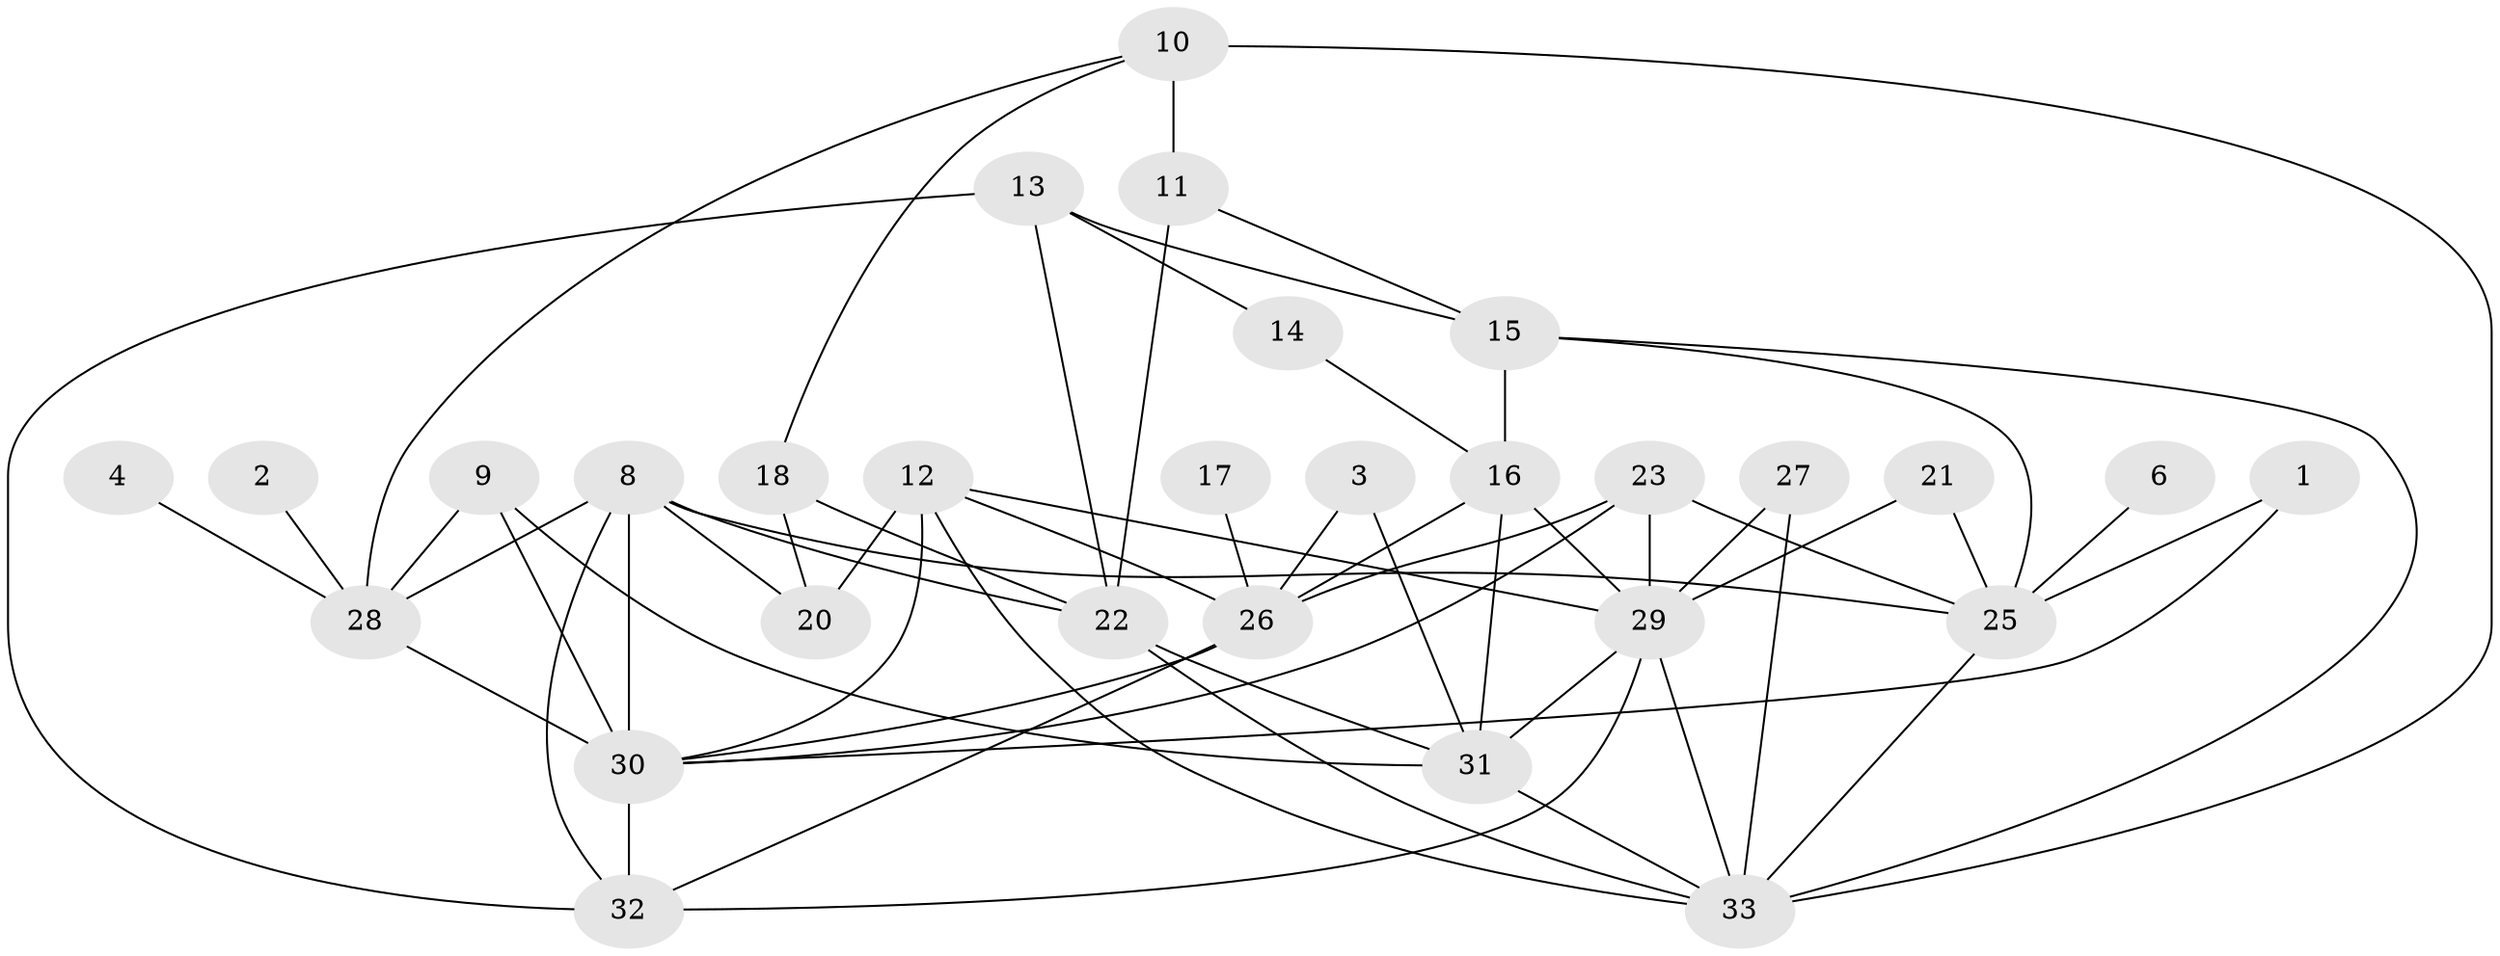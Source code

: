 // original degree distribution, {4: 0.15384615384615385, 2: 0.23076923076923078, 1: 0.12307692307692308, 0: 0.046153846153846156, 5: 0.16923076923076924, 6: 0.03076923076923077, 3: 0.2153846153846154, 8: 0.015384615384615385, 7: 0.015384615384615385}
// Generated by graph-tools (version 1.1) at 2025/25/03/09/25 03:25:16]
// undirected, 29 vertices, 60 edges
graph export_dot {
graph [start="1"]
  node [color=gray90,style=filled];
  1;
  2;
  3;
  4;
  6;
  8;
  9;
  10;
  11;
  12;
  13;
  14;
  15;
  16;
  17;
  18;
  20;
  21;
  22;
  23;
  25;
  26;
  27;
  28;
  29;
  30;
  31;
  32;
  33;
  1 -- 25 [weight=1.0];
  1 -- 30 [weight=1.0];
  2 -- 28 [weight=1.0];
  3 -- 26 [weight=1.0];
  3 -- 31 [weight=1.0];
  4 -- 28 [weight=1.0];
  6 -- 25 [weight=2.0];
  8 -- 20 [weight=1.0];
  8 -- 22 [weight=1.0];
  8 -- 25 [weight=1.0];
  8 -- 28 [weight=1.0];
  8 -- 30 [weight=2.0];
  8 -- 32 [weight=2.0];
  9 -- 28 [weight=1.0];
  9 -- 30 [weight=1.0];
  9 -- 31 [weight=1.0];
  10 -- 11 [weight=2.0];
  10 -- 18 [weight=1.0];
  10 -- 28 [weight=1.0];
  10 -- 33 [weight=1.0];
  11 -- 15 [weight=1.0];
  11 -- 22 [weight=1.0];
  12 -- 20 [weight=1.0];
  12 -- 26 [weight=1.0];
  12 -- 29 [weight=1.0];
  12 -- 30 [weight=1.0];
  12 -- 33 [weight=1.0];
  13 -- 14 [weight=1.0];
  13 -- 15 [weight=1.0];
  13 -- 22 [weight=1.0];
  13 -- 32 [weight=1.0];
  14 -- 16 [weight=1.0];
  15 -- 16 [weight=1.0];
  15 -- 25 [weight=1.0];
  15 -- 33 [weight=1.0];
  16 -- 26 [weight=1.0];
  16 -- 29 [weight=1.0];
  16 -- 31 [weight=1.0];
  17 -- 26 [weight=1.0];
  18 -- 20 [weight=1.0];
  18 -- 22 [weight=1.0];
  21 -- 25 [weight=1.0];
  21 -- 29 [weight=1.0];
  22 -- 31 [weight=1.0];
  22 -- 33 [weight=1.0];
  23 -- 25 [weight=1.0];
  23 -- 26 [weight=1.0];
  23 -- 29 [weight=2.0];
  23 -- 30 [weight=1.0];
  25 -- 33 [weight=1.0];
  26 -- 30 [weight=2.0];
  26 -- 32 [weight=1.0];
  27 -- 29 [weight=1.0];
  27 -- 33 [weight=1.0];
  28 -- 30 [weight=2.0];
  29 -- 31 [weight=1.0];
  29 -- 32 [weight=1.0];
  29 -- 33 [weight=1.0];
  30 -- 32 [weight=2.0];
  31 -- 33 [weight=1.0];
}
